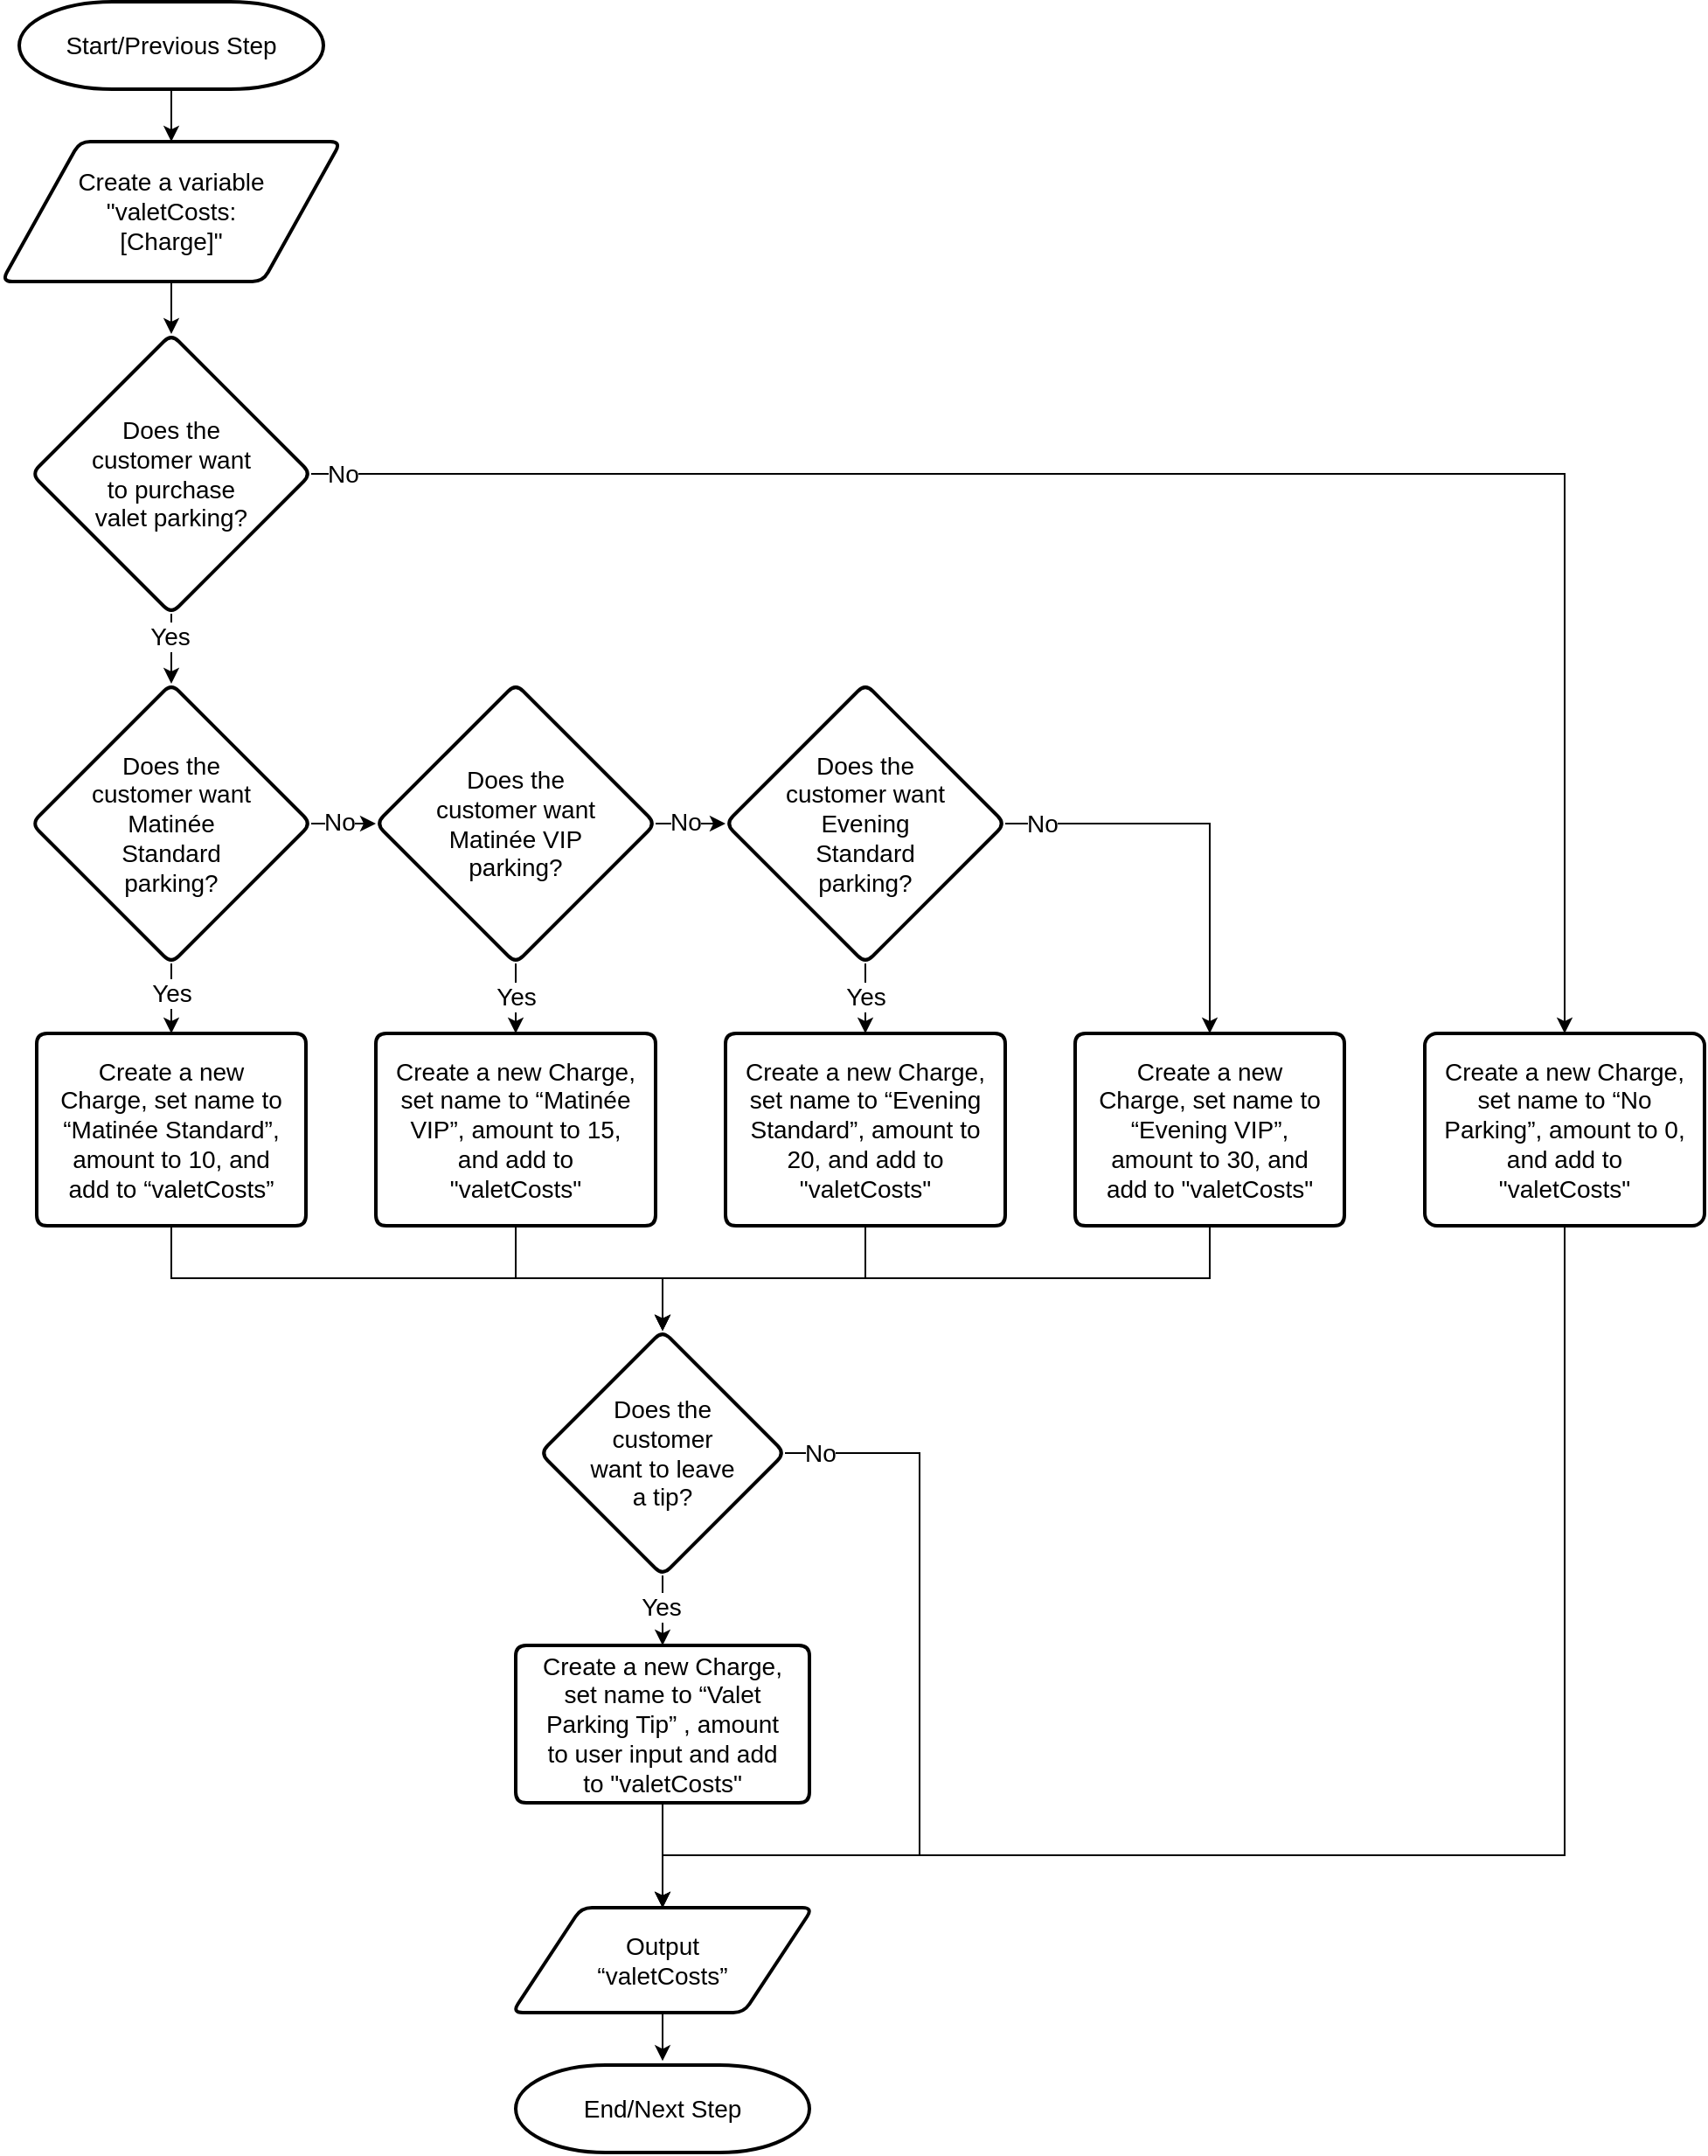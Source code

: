 <mxfile scale="1" border="0" version="23.1.5" type="device">
  <diagram id="C5RBs43oDa-KdzZeNtuy" name="Page-1">
    <mxGraphModel dx="2390" dy="2399" grid="1" gridSize="10" guides="1" tooltips="1" connect="1" arrows="1" fold="1" page="1" pageScale="1" pageWidth="827" pageHeight="1169" math="0" shadow="0">
      <root>
        <mxCell id="WIyWlLk6GJQsqaUBKTNV-0" />
        <mxCell id="WIyWlLk6GJQsqaUBKTNV-1" parent="WIyWlLk6GJQsqaUBKTNV-0" />
        <mxCell id="_BHGbHKsS6Eedb4s3Qyd-1" value="Start/Previous Step" style="strokeWidth=2;html=1;shape=mxgraph.flowchart.terminator;whiteSpace=wrap;spacing=20;spacingTop=5;spacingBottom=5;spacingLeft=5;spacingRight=5;fontSize=14;" parent="WIyWlLk6GJQsqaUBKTNV-1" vertex="1">
          <mxGeometry x="56" y="-70" width="174" height="50" as="geometry" />
        </mxCell>
        <mxCell id="_BHGbHKsS6Eedb4s3Qyd-2" value="" style="endArrow=classic;html=1;rounded=0;exitX=0.5;exitY=1;exitDx=0;exitDy=0;exitPerimeter=0;entryX=0.5;entryY=0;entryDx=0;entryDy=0;fontSize=14;" parent="WIyWlLk6GJQsqaUBKTNV-1" source="_BHGbHKsS6Eedb4s3Qyd-1" target="_BHGbHKsS6Eedb4s3Qyd-44" edge="1">
          <mxGeometry width="50" height="50" relative="1" as="geometry">
            <mxPoint x="119" y="104" as="sourcePoint" />
            <mxPoint x="143" y="34" as="targetPoint" />
          </mxGeometry>
        </mxCell>
        <mxCell id="_BHGbHKsS6Eedb4s3Qyd-56" style="edgeStyle=orthogonalEdgeStyle;rounded=0;orthogonalLoop=1;jettySize=auto;html=1;entryX=0.5;entryY=0;entryDx=0;entryDy=0;fontSize=14;" parent="WIyWlLk6GJQsqaUBKTNV-1" source="_BHGbHKsS6Eedb4s3Qyd-13" target="pIcZ7qprmyn_puhjhb8P-8" edge="1">
          <mxGeometry relative="1" as="geometry">
            <mxPoint x="143" y="520" as="targetPoint" />
          </mxGeometry>
        </mxCell>
        <mxCell id="_BHGbHKsS6Eedb4s3Qyd-57" value="Yes" style="edgeLabel;html=1;align=center;verticalAlign=middle;resizable=0;points=[];fontSize=14;" parent="_BHGbHKsS6Eedb4s3Qyd-56" vertex="1" connectable="0">
          <mxGeometry x="-0.377" y="-2" relative="1" as="geometry">
            <mxPoint x="2" y="4" as="offset" />
          </mxGeometry>
        </mxCell>
        <mxCell id="pIcZ7qprmyn_puhjhb8P-2" value="" style="edgeStyle=orthogonalEdgeStyle;rounded=0;orthogonalLoop=1;jettySize=auto;html=1;fontSize=14;entryX=0;entryY=0.5;entryDx=0;entryDy=0;" parent="WIyWlLk6GJQsqaUBKTNV-1" source="_BHGbHKsS6Eedb4s3Qyd-13" target="pIcZ7qprmyn_puhjhb8P-1" edge="1">
          <mxGeometry relative="1" as="geometry" />
        </mxCell>
        <mxCell id="pIcZ7qprmyn_puhjhb8P-3" value="No" style="edgeLabel;html=1;align=center;verticalAlign=middle;resizable=0;points=[];fontSize=14;" parent="pIcZ7qprmyn_puhjhb8P-2" vertex="1" connectable="0">
          <mxGeometry x="-0.043" y="1" relative="1" as="geometry">
            <mxPoint x="-4" y="-2" as="offset" />
          </mxGeometry>
        </mxCell>
        <mxCell id="_BHGbHKsS6Eedb4s3Qyd-13" value="&lt;p style=&quot;line-height: 120%; font-size: 14px;&quot;&gt;Does the customer want Matinée Standard parking?&lt;/p&gt;" style="rhombus;whiteSpace=wrap;html=1;strokeWidth=2;rounded=1;arcSize=12;verticalAlign=middle;horizontal=1;spacing=21;spacingBottom=5;spacingTop=5;spacingLeft=5;spacingRight=5;fontSize=14;" parent="WIyWlLk6GJQsqaUBKTNV-1" vertex="1">
          <mxGeometry x="63" y="320" width="160" height="160" as="geometry" />
        </mxCell>
        <mxCell id="_BHGbHKsS6Eedb4s3Qyd-52" style="edgeStyle=orthogonalEdgeStyle;rounded=0;orthogonalLoop=1;jettySize=auto;html=1;entryX=0.5;entryY=-0.047;entryDx=0;entryDy=0;entryPerimeter=0;fontSize=14;" parent="WIyWlLk6GJQsqaUBKTNV-1" source="_BHGbHKsS6Eedb4s3Qyd-38" target="_BHGbHKsS6Eedb4s3Qyd-53" edge="1">
          <mxGeometry relative="1" as="geometry">
            <mxPoint x="414.67" y="1180.0" as="targetPoint" />
          </mxGeometry>
        </mxCell>
        <mxCell id="_BHGbHKsS6Eedb4s3Qyd-38" value="Output “valetCosts”" style="shape=parallelogram;html=1;strokeWidth=2;perimeter=parallelogramPerimeter;whiteSpace=wrap;rounded=1;arcSize=12;size=0.23;spacing=20;spacingTop=20;spacingBottom=20;spacingLeft=30;spacingRight=30;fontSize=14;" parent="WIyWlLk6GJQsqaUBKTNV-1" vertex="1">
          <mxGeometry x="338" y="1020" width="172" height="60" as="geometry" />
        </mxCell>
        <mxCell id="RNRAndHt-aKRMC1XSZec-5" value="" style="edgeStyle=orthogonalEdgeStyle;rounded=0;orthogonalLoop=1;jettySize=auto;html=1;" edge="1" parent="WIyWlLk6GJQsqaUBKTNV-1" source="_BHGbHKsS6Eedb4s3Qyd-44" target="RNRAndHt-aKRMC1XSZec-2">
          <mxGeometry relative="1" as="geometry" />
        </mxCell>
        <mxCell id="_BHGbHKsS6Eedb4s3Qyd-44" value="&lt;div style=&quot;font-size: 14px;&quot;&gt;Create a variable &quot;valetCosts: [Charge]&quot;&lt;/div&gt;" style="shape=parallelogram;html=1;strokeWidth=2;perimeter=parallelogramPerimeter;whiteSpace=wrap;rounded=1;arcSize=12;size=0.23;spacing=20;spacingTop=20;spacingBottom=20;spacingLeft=20;spacingRight=20;fontSize=14;" parent="WIyWlLk6GJQsqaUBKTNV-1" vertex="1">
          <mxGeometry x="46" y="10" width="194" height="80" as="geometry" />
        </mxCell>
        <mxCell id="_BHGbHKsS6Eedb4s3Qyd-53" value="End/Next Step" style="strokeWidth=2;html=1;shape=mxgraph.flowchart.terminator;whiteSpace=wrap;spacing=20;spacingTop=5;spacingBottom=5;spacingLeft=5;spacingRight=5;fontSize=14;" parent="WIyWlLk6GJQsqaUBKTNV-1" vertex="1">
          <mxGeometry x="340.0" y="1110" width="168" height="50" as="geometry" />
        </mxCell>
        <mxCell id="ZLTeGnqoFGhZjWjbSRd9-33" style="edgeStyle=orthogonalEdgeStyle;rounded=0;orthogonalLoop=1;jettySize=auto;html=1;entryX=0.5;entryY=0;entryDx=0;entryDy=0;fontSize=14;" parent="WIyWlLk6GJQsqaUBKTNV-1" source="_BHGbHKsS6Eedb4s3Qyd-78" target="_BHGbHKsS6Eedb4s3Qyd-38" edge="1">
          <mxGeometry relative="1" as="geometry">
            <Array as="points">
              <mxPoint x="571" y="760" />
              <mxPoint x="571" y="990" />
              <mxPoint x="424" y="990" />
            </Array>
          </mxGeometry>
        </mxCell>
        <mxCell id="ZLTeGnqoFGhZjWjbSRd9-34" value="No" style="edgeLabel;html=1;align=center;verticalAlign=middle;resizable=0;points=[];fontSize=14;" parent="ZLTeGnqoFGhZjWjbSRd9-33" vertex="1" connectable="0">
          <mxGeometry x="-0.88" y="-1" relative="1" as="geometry">
            <mxPoint x="-9" y="-1" as="offset" />
          </mxGeometry>
        </mxCell>
        <mxCell id="pIcZ7qprmyn_puhjhb8P-33" value="" style="edgeStyle=orthogonalEdgeStyle;rounded=0;orthogonalLoop=1;jettySize=auto;html=1;fontSize=14;" parent="WIyWlLk6GJQsqaUBKTNV-1" source="_BHGbHKsS6Eedb4s3Qyd-78" target="ZLTeGnqoFGhZjWjbSRd9-31" edge="1">
          <mxGeometry relative="1" as="geometry" />
        </mxCell>
        <mxCell id="pIcZ7qprmyn_puhjhb8P-34" value="Yes" style="edgeLabel;html=1;align=center;verticalAlign=middle;resizable=0;points=[];fontSize=14;" parent="pIcZ7qprmyn_puhjhb8P-33" vertex="1" connectable="0">
          <mxGeometry x="-0.129" y="-1" relative="1" as="geometry">
            <mxPoint as="offset" />
          </mxGeometry>
        </mxCell>
        <mxCell id="_BHGbHKsS6Eedb4s3Qyd-78" value="&lt;p style=&quot;line-height: 120%; font-size: 14px;&quot;&gt;Does the customer want to leave a tip?&lt;/p&gt;" style="rhombus;whiteSpace=wrap;html=1;strokeWidth=2;rounded=1;arcSize=12;verticalAlign=middle;horizontal=1;spacing=21;spacingBottom=5;spacingTop=5;spacingLeft=5;spacingRight=5;fontSize=14;" parent="WIyWlLk6GJQsqaUBKTNV-1" vertex="1">
          <mxGeometry x="354" y="690" width="140" height="140" as="geometry" />
        </mxCell>
        <mxCell id="ZLTeGnqoFGhZjWjbSRd9-32" value="" style="edgeStyle=orthogonalEdgeStyle;rounded=0;orthogonalLoop=1;jettySize=auto;html=1;fontSize=14;" parent="WIyWlLk6GJQsqaUBKTNV-1" source="ZLTeGnqoFGhZjWjbSRd9-31" target="_BHGbHKsS6Eedb4s3Qyd-38" edge="1">
          <mxGeometry relative="1" as="geometry" />
        </mxCell>
        <mxCell id="ZLTeGnqoFGhZjWjbSRd9-31" value="Create a new Charge, set name to “Valet Parking Tip” , amount to user input and add to &quot;valetCosts&quot;" style="shape=parallelogram;html=1;strokeWidth=2;perimeter=parallelogramPerimeter;whiteSpace=wrap;rounded=1;arcSize=12;size=0;spacing=12;spacingLeft=0;spacingRight=0;fontSize=14;" parent="WIyWlLk6GJQsqaUBKTNV-1" vertex="1">
          <mxGeometry x="340" y="870" width="168" height="90" as="geometry" />
        </mxCell>
        <mxCell id="pIcZ7qprmyn_puhjhb8P-5" value="" style="edgeStyle=orthogonalEdgeStyle;rounded=0;orthogonalLoop=1;jettySize=auto;html=1;fontSize=14;" parent="WIyWlLk6GJQsqaUBKTNV-1" source="pIcZ7qprmyn_puhjhb8P-1" target="pIcZ7qprmyn_puhjhb8P-4" edge="1">
          <mxGeometry relative="1" as="geometry" />
        </mxCell>
        <mxCell id="pIcZ7qprmyn_puhjhb8P-7" value="No" style="edgeLabel;html=1;align=center;verticalAlign=middle;resizable=0;points=[];fontSize=14;" parent="pIcZ7qprmyn_puhjhb8P-5" vertex="1" connectable="0">
          <mxGeometry x="-0.147" y="1" relative="1" as="geometry">
            <mxPoint as="offset" />
          </mxGeometry>
        </mxCell>
        <mxCell id="pIcZ7qprmyn_puhjhb8P-16" value="" style="edgeStyle=orthogonalEdgeStyle;rounded=0;orthogonalLoop=1;jettySize=auto;html=1;fontSize=14;" parent="WIyWlLk6GJQsqaUBKTNV-1" source="pIcZ7qprmyn_puhjhb8P-1" target="pIcZ7qprmyn_puhjhb8P-12" edge="1">
          <mxGeometry relative="1" as="geometry" />
        </mxCell>
        <mxCell id="pIcZ7qprmyn_puhjhb8P-22" value="Yes" style="edgeLabel;html=1;align=center;verticalAlign=middle;resizable=0;points=[];fontSize=14;" parent="pIcZ7qprmyn_puhjhb8P-16" vertex="1" connectable="0">
          <mxGeometry x="-0.071" y="-2" relative="1" as="geometry">
            <mxPoint x="2" as="offset" />
          </mxGeometry>
        </mxCell>
        <mxCell id="pIcZ7qprmyn_puhjhb8P-1" value="&lt;p style=&quot;line-height: 120%; font-size: 14px;&quot;&gt;Does the customer want Matinée VIP parking?&lt;/p&gt;" style="rhombus;whiteSpace=wrap;html=1;strokeWidth=2;rounded=1;arcSize=12;verticalAlign=middle;horizontal=1;spacing=21;spacingBottom=5;spacingTop=5;spacingLeft=5;spacingRight=5;fontSize=14;" parent="WIyWlLk6GJQsqaUBKTNV-1" vertex="1">
          <mxGeometry x="260" y="320" width="160" height="160" as="geometry" />
        </mxCell>
        <mxCell id="pIcZ7qprmyn_puhjhb8P-17" value="" style="edgeStyle=orthogonalEdgeStyle;rounded=0;orthogonalLoop=1;jettySize=auto;html=1;fontSize=14;" parent="WIyWlLk6GJQsqaUBKTNV-1" source="pIcZ7qprmyn_puhjhb8P-4" target="pIcZ7qprmyn_puhjhb8P-15" edge="1">
          <mxGeometry relative="1" as="geometry" />
        </mxCell>
        <mxCell id="pIcZ7qprmyn_puhjhb8P-23" value="Yes" style="edgeLabel;html=1;align=center;verticalAlign=middle;resizable=0;points=[];fontSize=14;" parent="pIcZ7qprmyn_puhjhb8P-17" vertex="1" connectable="0">
          <mxGeometry x="-0.071" y="-1" relative="1" as="geometry">
            <mxPoint x="1" as="offset" />
          </mxGeometry>
        </mxCell>
        <mxCell id="pIcZ7qprmyn_puhjhb8P-25" style="edgeStyle=orthogonalEdgeStyle;rounded=0;orthogonalLoop=1;jettySize=auto;html=1;entryX=0.5;entryY=0;entryDx=0;entryDy=0;fontSize=14;" parent="WIyWlLk6GJQsqaUBKTNV-1" source="pIcZ7qprmyn_puhjhb8P-4" target="pIcZ7qprmyn_puhjhb8P-24" edge="1">
          <mxGeometry relative="1" as="geometry" />
        </mxCell>
        <mxCell id="pIcZ7qprmyn_puhjhb8P-26" value="No" style="edgeLabel;html=1;align=center;verticalAlign=middle;resizable=0;points=[];fontSize=14;" parent="pIcZ7qprmyn_puhjhb8P-25" vertex="1" connectable="0">
          <mxGeometry x="-0.746" y="-1" relative="1" as="geometry">
            <mxPoint x="-9" y="-1" as="offset" />
          </mxGeometry>
        </mxCell>
        <mxCell id="pIcZ7qprmyn_puhjhb8P-4" value="&lt;p style=&quot;line-height: 120%; font-size: 14px;&quot;&gt;Does the customer want Evening Standard parking?&lt;/p&gt;" style="rhombus;whiteSpace=wrap;html=1;strokeWidth=2;rounded=1;arcSize=12;verticalAlign=middle;horizontal=1;spacing=21;spacingBottom=5;spacingTop=5;spacingLeft=5;spacingRight=5;fontSize=14;" parent="WIyWlLk6GJQsqaUBKTNV-1" vertex="1">
          <mxGeometry x="460" y="320" width="160" height="160" as="geometry" />
        </mxCell>
        <mxCell id="pIcZ7qprmyn_puhjhb8P-27" style="edgeStyle=orthogonalEdgeStyle;rounded=0;orthogonalLoop=1;jettySize=auto;html=1;entryX=0.5;entryY=0;entryDx=0;entryDy=0;fontSize=14;" parent="WIyWlLk6GJQsqaUBKTNV-1" source="pIcZ7qprmyn_puhjhb8P-8" target="_BHGbHKsS6Eedb4s3Qyd-78" edge="1">
          <mxGeometry relative="1" as="geometry">
            <Array as="points">
              <mxPoint x="143" y="660" />
              <mxPoint x="424" y="660" />
            </Array>
          </mxGeometry>
        </mxCell>
        <mxCell id="pIcZ7qprmyn_puhjhb8P-8" value="Create a new Charge, set name to “Matinée Standard”, amount to 10, and add to “valetCosts”" style="shape=parallelogram;html=1;strokeWidth=2;perimeter=parallelogramPerimeter;whiteSpace=wrap;rounded=1;arcSize=12;size=0;spacing=12;spacingLeft=0;spacingRight=0;fontSize=14;" parent="WIyWlLk6GJQsqaUBKTNV-1" vertex="1">
          <mxGeometry x="66" y="520" width="154" height="110" as="geometry" />
        </mxCell>
        <mxCell id="pIcZ7qprmyn_puhjhb8P-28" style="edgeStyle=orthogonalEdgeStyle;rounded=0;orthogonalLoop=1;jettySize=auto;html=1;entryX=0.5;entryY=0;entryDx=0;entryDy=0;fontSize=14;" parent="WIyWlLk6GJQsqaUBKTNV-1" source="pIcZ7qprmyn_puhjhb8P-12" target="_BHGbHKsS6Eedb4s3Qyd-78" edge="1">
          <mxGeometry relative="1" as="geometry" />
        </mxCell>
        <mxCell id="pIcZ7qprmyn_puhjhb8P-12" value="Create a new Charge, set name to “Matinée VIP”, amount to 15, and add to &quot;valetCosts&quot;" style="shape=parallelogram;html=1;strokeWidth=2;perimeter=parallelogramPerimeter;whiteSpace=wrap;rounded=1;arcSize=12;size=0;spacing=12;spacingLeft=0;spacingRight=0;fontSize=14;" parent="WIyWlLk6GJQsqaUBKTNV-1" vertex="1">
          <mxGeometry x="260" y="520" width="160" height="110" as="geometry" />
        </mxCell>
        <mxCell id="pIcZ7qprmyn_puhjhb8P-29" style="edgeStyle=orthogonalEdgeStyle;rounded=0;orthogonalLoop=1;jettySize=auto;html=1;entryX=0.5;entryY=0;entryDx=0;entryDy=0;fontSize=14;" parent="WIyWlLk6GJQsqaUBKTNV-1" source="pIcZ7qprmyn_puhjhb8P-15" target="_BHGbHKsS6Eedb4s3Qyd-78" edge="1">
          <mxGeometry relative="1" as="geometry" />
        </mxCell>
        <mxCell id="pIcZ7qprmyn_puhjhb8P-15" value="Create a new Charge, set name to “Evening Standard”, amount to 20, and add to &quot;valetCosts&quot;" style="shape=parallelogram;html=1;strokeWidth=2;perimeter=parallelogramPerimeter;whiteSpace=wrap;rounded=1;arcSize=12;size=0;spacing=12;spacingLeft=0;spacingRight=0;fontSize=14;" parent="WIyWlLk6GJQsqaUBKTNV-1" vertex="1">
          <mxGeometry x="460" y="520" width="160" height="110" as="geometry" />
        </mxCell>
        <mxCell id="pIcZ7qprmyn_puhjhb8P-30" style="edgeStyle=orthogonalEdgeStyle;rounded=0;orthogonalLoop=1;jettySize=auto;html=1;entryX=0.5;entryY=0;entryDx=0;entryDy=0;fontSize=14;exitX=0.5;exitY=1;exitDx=0;exitDy=0;" parent="WIyWlLk6GJQsqaUBKTNV-1" source="pIcZ7qprmyn_puhjhb8P-24" target="_BHGbHKsS6Eedb4s3Qyd-78" edge="1">
          <mxGeometry relative="1" as="geometry">
            <Array as="points">
              <mxPoint x="737" y="660" />
              <mxPoint x="424" y="660" />
            </Array>
          </mxGeometry>
        </mxCell>
        <mxCell id="pIcZ7qprmyn_puhjhb8P-24" value="Create a new Charge, set name to “Evening VIP”, amount to 30, and add to &quot;valetCosts&quot;" style="shape=parallelogram;html=1;strokeWidth=2;perimeter=parallelogramPerimeter;whiteSpace=wrap;rounded=1;arcSize=12;size=0;spacing=12;spacingLeft=0;spacingRight=0;fontSize=14;" parent="WIyWlLk6GJQsqaUBKTNV-1" vertex="1">
          <mxGeometry x="660" y="520" width="154" height="110" as="geometry" />
        </mxCell>
        <mxCell id="RNRAndHt-aKRMC1XSZec-0" style="edgeStyle=orthogonalEdgeStyle;rounded=0;orthogonalLoop=1;jettySize=auto;html=1;entryX=0.5;entryY=0;entryDx=0;entryDy=0;fontSize=14;" edge="1" parent="WIyWlLk6GJQsqaUBKTNV-1" source="RNRAndHt-aKRMC1XSZec-2" target="RNRAndHt-aKRMC1XSZec-3">
          <mxGeometry relative="1" as="geometry" />
        </mxCell>
        <mxCell id="RNRAndHt-aKRMC1XSZec-1" value="No" style="edgeLabel;html=1;align=center;verticalAlign=middle;resizable=0;points=[];fontSize=14;" vertex="1" connectable="0" parent="RNRAndHt-aKRMC1XSZec-0">
          <mxGeometry x="-0.959" relative="1" as="geometry">
            <mxPoint x="-4" as="offset" />
          </mxGeometry>
        </mxCell>
        <mxCell id="RNRAndHt-aKRMC1XSZec-4" value="" style="edgeStyle=orthogonalEdgeStyle;rounded=0;orthogonalLoop=1;jettySize=auto;html=1;" edge="1" parent="WIyWlLk6GJQsqaUBKTNV-1" source="RNRAndHt-aKRMC1XSZec-2" target="_BHGbHKsS6Eedb4s3Qyd-13">
          <mxGeometry relative="1" as="geometry" />
        </mxCell>
        <mxCell id="RNRAndHt-aKRMC1XSZec-6" value="Yes" style="edgeLabel;html=1;align=center;verticalAlign=middle;resizable=0;points=[];fontSize=14;" vertex="1" connectable="0" parent="RNRAndHt-aKRMC1XSZec-4">
          <mxGeometry x="-0.35" y="-1" relative="1" as="geometry">
            <mxPoint as="offset" />
          </mxGeometry>
        </mxCell>
        <mxCell id="RNRAndHt-aKRMC1XSZec-2" value="&lt;p style=&quot;line-height: 120%; font-size: 14px;&quot;&gt;Does the customer want to purchase valet parking?&lt;/p&gt;" style="rhombus;whiteSpace=wrap;html=1;strokeWidth=2;rounded=1;arcSize=12;verticalAlign=middle;horizontal=1;spacing=20;spacingBottom=0;spacingTop=0;spacingLeft=10;spacingRight=10;fontSize=14;" vertex="1" parent="WIyWlLk6GJQsqaUBKTNV-1">
          <mxGeometry x="63" y="120" width="160" height="160" as="geometry" />
        </mxCell>
        <mxCell id="RNRAndHt-aKRMC1XSZec-7" style="edgeStyle=orthogonalEdgeStyle;rounded=0;orthogonalLoop=1;jettySize=auto;html=1;entryX=0.5;entryY=0;entryDx=0;entryDy=0;" edge="1" parent="WIyWlLk6GJQsqaUBKTNV-1" source="RNRAndHt-aKRMC1XSZec-3" target="_BHGbHKsS6Eedb4s3Qyd-38">
          <mxGeometry relative="1" as="geometry">
            <Array as="points">
              <mxPoint x="940" y="990" />
              <mxPoint x="424" y="990" />
            </Array>
          </mxGeometry>
        </mxCell>
        <mxCell id="RNRAndHt-aKRMC1XSZec-3" value="Create a new Charge, set name to “No Parking”, amount to 0, and add to &quot;valetCosts&quot;" style="rounded=1;whiteSpace=wrap;html=1;absoluteArcSize=1;arcSize=14;strokeWidth=2;spacing=10;spacingTop=0;spacingBottom=0;spacingLeft=0;spacingRight=0;fontSize=14;" vertex="1" parent="WIyWlLk6GJQsqaUBKTNV-1">
          <mxGeometry x="860" y="520" width="160" height="110" as="geometry" />
        </mxCell>
      </root>
    </mxGraphModel>
  </diagram>
</mxfile>
